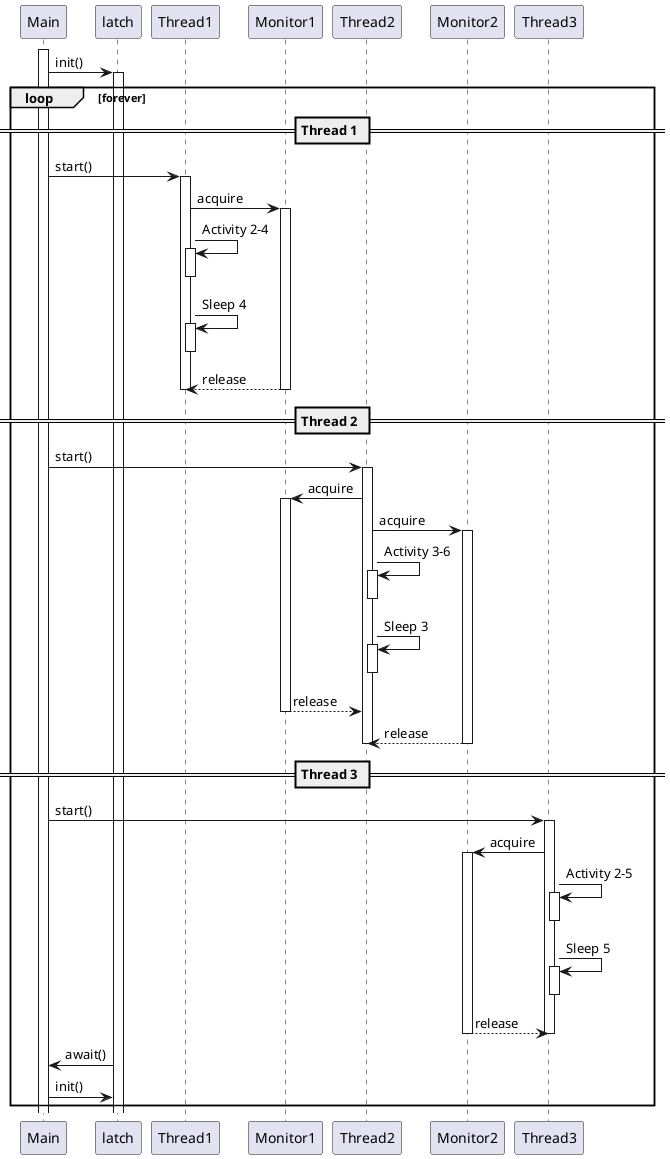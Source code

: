 @startuml

activate Main
Main -> latch : init()
activate latch
loop forever

    == Thread 1 ==
    Main -> Thread1 : start()
    activate Thread1
    Thread1 -> Monitor1: acquire
    activate Monitor1
    Thread1 -> Thread1: Activity 2-4
    activate Thread1
    deactivate Thread1
    Thread1 -> Thread1: Sleep 4
    activate Thread1
    deactivate Thread1
    Thread1 <-- Monitor1: release
    deactivate Monitor1
    deactivate Thread1

    == Thread 2 ==
    Main -> Thread2 : start()
    activate Thread2
    Thread2 -> Monitor1: acquire
    activate Monitor1
    Thread2 -> Monitor2: acquire
    activate Monitor2
    Thread2 -> Thread2: Activity 3-6
    activate Thread2
    deactivate Thread2
    Thread2 -> Thread2: Sleep 3
    activate Thread2
    deactivate Thread2
    Thread2 <-- Monitor1: release
    deactivate Monitor1
    Thread2 <-- Monitor2: release
    deactivate Monitor2
    deactivate Thread2

    == Thread 3 ==
    Main -> Thread3 : start()
    activate Thread3
    Thread3 -> Monitor2: acquire
    activate Monitor2
    Thread3 -> Thread3: Activity 2-5
    activate Thread3
    deactivate Thread3
    Thread3 -> Thread3: Sleep 5
    activate Thread3
    deactivate Thread3
    Thread3 <-- Monitor2: release
    deactivate Monitor2
    deactivate Thread3

    latch -> Main : await()
    Main -> latch : init()
end loop

@enduml
